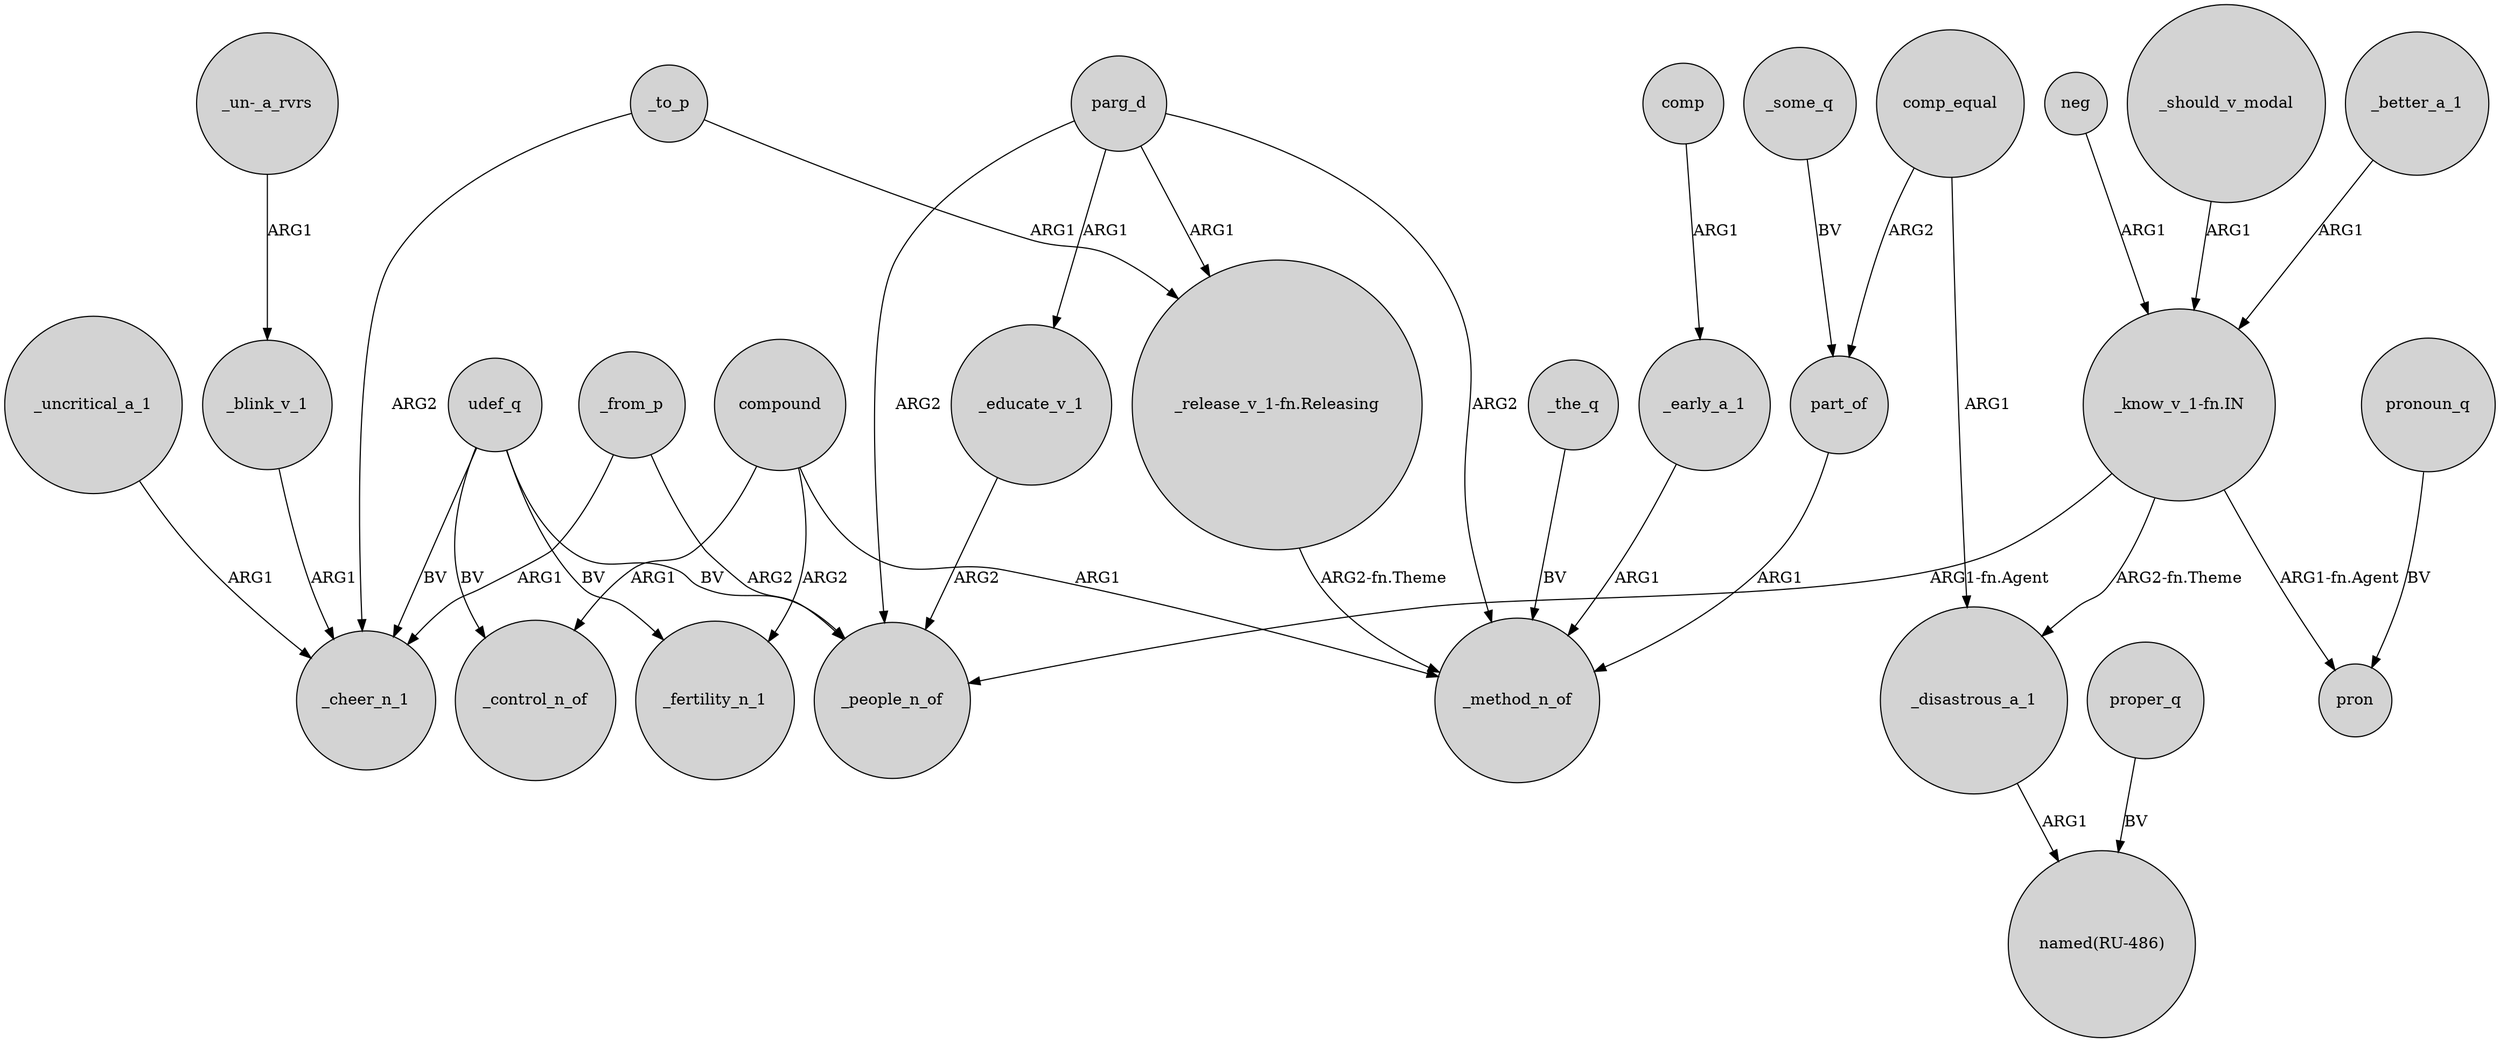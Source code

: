 digraph {
	node [shape=circle style=filled]
	"_know_v_1-fn.IN" -> _people_n_of [label="ARG1-fn.Agent"]
	_uncritical_a_1 -> _cheer_n_1 [label=ARG1]
	_blink_v_1 -> _cheer_n_1 [label=ARG1]
	udef_q -> _control_n_of [label=BV]
	parg_d -> _method_n_of [label=ARG2]
	_from_p -> _people_n_of [label=ARG2]
	"_know_v_1-fn.IN" -> pron [label="ARG1-fn.Agent"]
	parg_d -> "_release_v_1-fn.Releasing" [label=ARG1]
	_early_a_1 -> _method_n_of [label=ARG1]
	_should_v_modal -> "_know_v_1-fn.IN" [label=ARG1]
	compound -> _method_n_of [label=ARG1]
	_better_a_1 -> "_know_v_1-fn.IN" [label=ARG1]
	_disastrous_a_1 -> "named(RU-486)" [label=ARG1]
	"_un-_a_rvrs" -> _blink_v_1 [label=ARG1]
	_educate_v_1 -> _people_n_of [label=ARG2]
	parg_d -> _educate_v_1 [label=ARG1]
	_some_q -> part_of [label=BV]
	pronoun_q -> pron [label=BV]
	udef_q -> _people_n_of [label=BV]
	neg -> "_know_v_1-fn.IN" [label=ARG1]
	compound -> _control_n_of [label=ARG1]
	compound -> _fertility_n_1 [label=ARG2]
	"_release_v_1-fn.Releasing" -> _method_n_of [label="ARG2-fn.Theme"]
	udef_q -> _fertility_n_1 [label=BV]
	udef_q -> _cheer_n_1 [label=BV]
	comp_equal -> _disastrous_a_1 [label=ARG1]
	_from_p -> _cheer_n_1 [label=ARG1]
	parg_d -> _people_n_of [label=ARG2]
	comp_equal -> part_of [label=ARG2]
	proper_q -> "named(RU-486)" [label=BV]
	"_know_v_1-fn.IN" -> _disastrous_a_1 [label="ARG2-fn.Theme"]
	_the_q -> _method_n_of [label=BV]
	part_of -> _method_n_of [label=ARG1]
	_to_p -> "_release_v_1-fn.Releasing" [label=ARG1]
	comp -> _early_a_1 [label=ARG1]
	_to_p -> _cheer_n_1 [label=ARG2]
}

